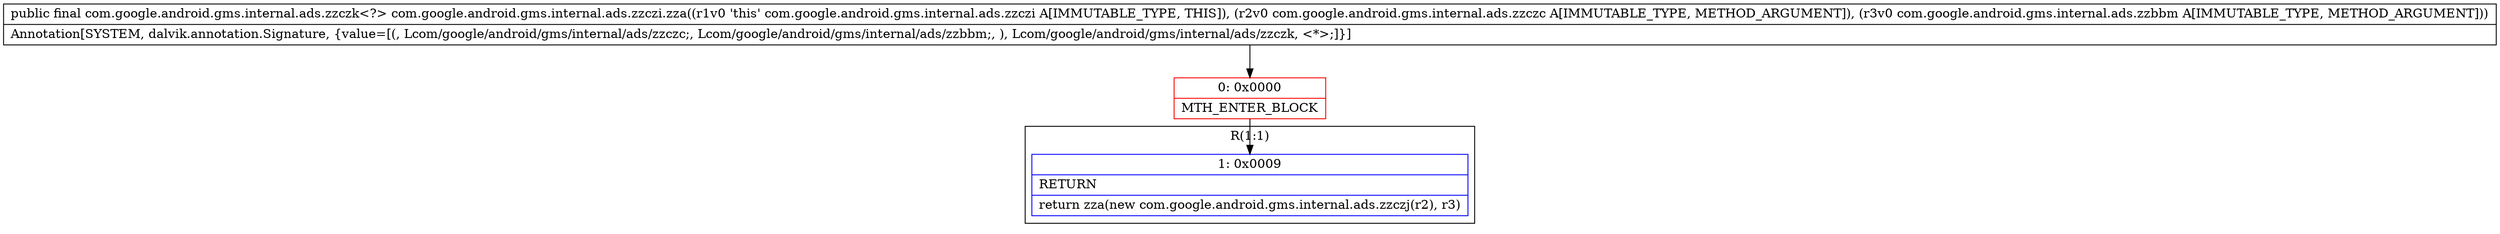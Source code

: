 digraph "CFG forcom.google.android.gms.internal.ads.zzczi.zza(Lcom\/google\/android\/gms\/internal\/ads\/zzczc;Lcom\/google\/android\/gms\/internal\/ads\/zzbbm;)Lcom\/google\/android\/gms\/internal\/ads\/zzczk;" {
subgraph cluster_Region_1176935991 {
label = "R(1:1)";
node [shape=record,color=blue];
Node_1 [shape=record,label="{1\:\ 0x0009|RETURN\l|return zza(new com.google.android.gms.internal.ads.zzczj(r2), r3)\l}"];
}
Node_0 [shape=record,color=red,label="{0\:\ 0x0000|MTH_ENTER_BLOCK\l}"];
MethodNode[shape=record,label="{public final com.google.android.gms.internal.ads.zzczk\<?\> com.google.android.gms.internal.ads.zzczi.zza((r1v0 'this' com.google.android.gms.internal.ads.zzczi A[IMMUTABLE_TYPE, THIS]), (r2v0 com.google.android.gms.internal.ads.zzczc A[IMMUTABLE_TYPE, METHOD_ARGUMENT]), (r3v0 com.google.android.gms.internal.ads.zzbbm A[IMMUTABLE_TYPE, METHOD_ARGUMENT]))  | Annotation[SYSTEM, dalvik.annotation.Signature, \{value=[(, Lcom\/google\/android\/gms\/internal\/ads\/zzczc;, Lcom\/google\/android\/gms\/internal\/ads\/zzbbm;, ), Lcom\/google\/android\/gms\/internal\/ads\/zzczk, \<*\>;]\}]\l}"];
MethodNode -> Node_0;
Node_0 -> Node_1;
}

